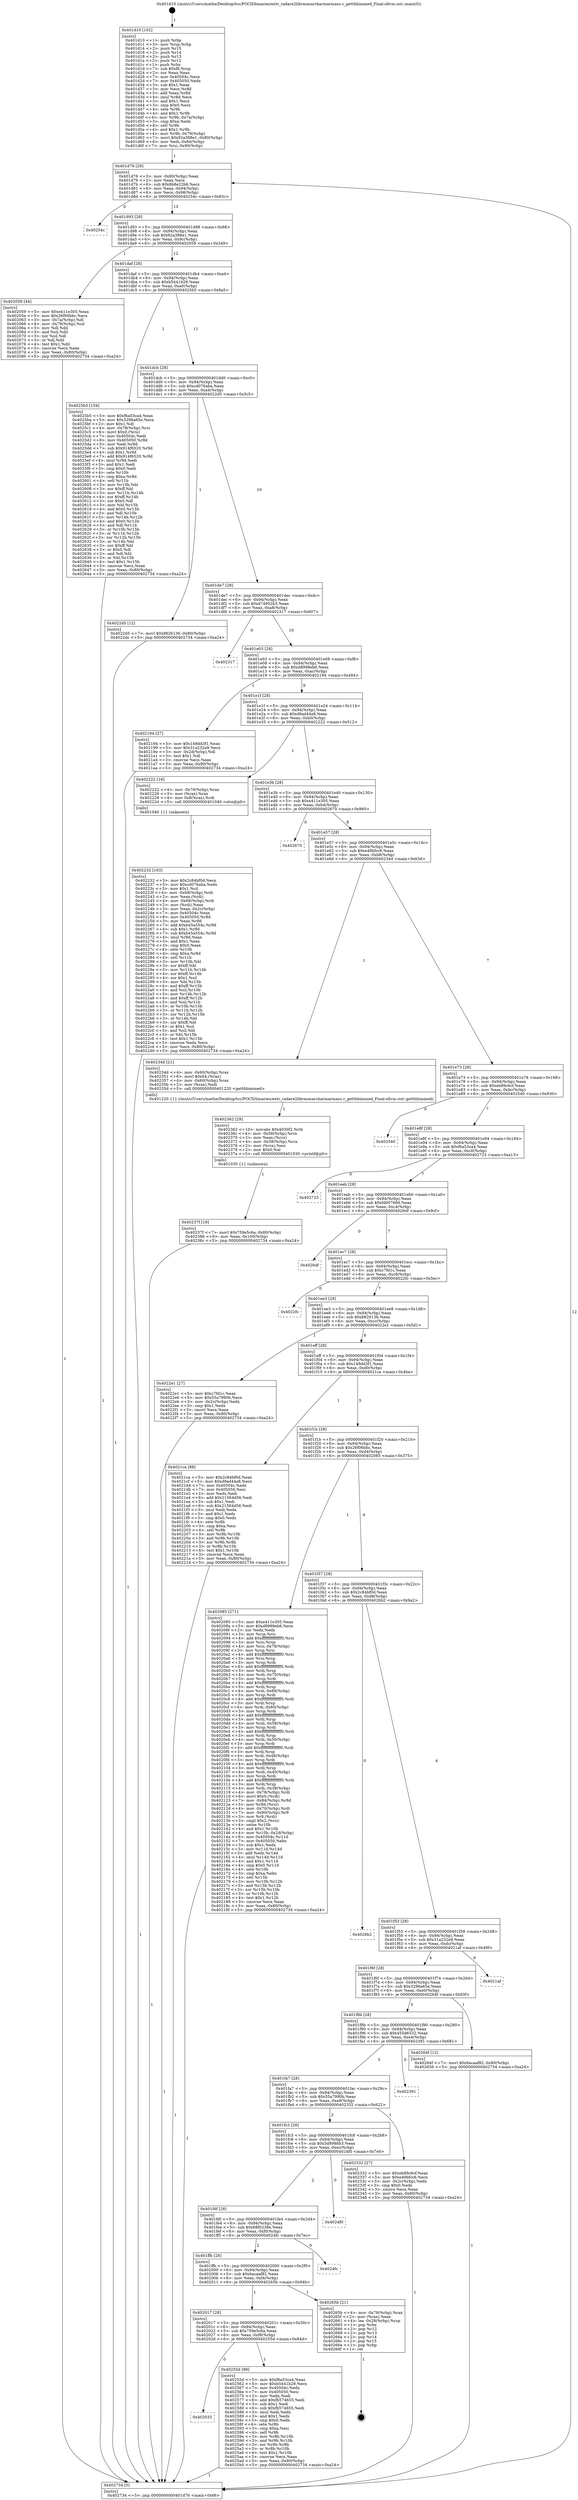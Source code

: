 digraph "0x401d10" {
  label = "0x401d10 (/mnt/c/Users/mathe/Desktop/tcc/POCII/binaries/extr_radare2librasmarcharmarmass.c_getthbimmed_Final-ollvm.out::main(0))"
  labelloc = "t"
  node[shape=record]

  Entry [label="",width=0.3,height=0.3,shape=circle,fillcolor=black,style=filled]
  "0x401d76" [label="{
     0x401d76 [29]\l
     | [instrs]\l
     &nbsp;&nbsp;0x401d76 \<+3\>: mov -0x80(%rbp),%eax\l
     &nbsp;&nbsp;0x401d79 \<+2\>: mov %eax,%ecx\l
     &nbsp;&nbsp;0x401d7b \<+6\>: sub $0x8b8e22b6,%ecx\l
     &nbsp;&nbsp;0x401d81 \<+6\>: mov %eax,-0x94(%rbp)\l
     &nbsp;&nbsp;0x401d87 \<+6\>: mov %ecx,-0x98(%rbp)\l
     &nbsp;&nbsp;0x401d8d \<+6\>: je 000000000040254c \<main+0x83c\>\l
  }"]
  "0x40254c" [label="{
     0x40254c\l
  }", style=dashed]
  "0x401d93" [label="{
     0x401d93 [28]\l
     | [instrs]\l
     &nbsp;&nbsp;0x401d93 \<+5\>: jmp 0000000000401d98 \<main+0x88\>\l
     &nbsp;&nbsp;0x401d98 \<+6\>: mov -0x94(%rbp),%eax\l
     &nbsp;&nbsp;0x401d9e \<+5\>: sub $0x92a388e1,%eax\l
     &nbsp;&nbsp;0x401da3 \<+6\>: mov %eax,-0x9c(%rbp)\l
     &nbsp;&nbsp;0x401da9 \<+6\>: je 0000000000402059 \<main+0x349\>\l
  }"]
  Exit [label="",width=0.3,height=0.3,shape=circle,fillcolor=black,style=filled,peripheries=2]
  "0x402059" [label="{
     0x402059 [44]\l
     | [instrs]\l
     &nbsp;&nbsp;0x402059 \<+5\>: mov $0xe411e305,%eax\l
     &nbsp;&nbsp;0x40205e \<+5\>: mov $0x26f06bbc,%ecx\l
     &nbsp;&nbsp;0x402063 \<+3\>: mov -0x7a(%rbp),%dl\l
     &nbsp;&nbsp;0x402066 \<+4\>: mov -0x79(%rbp),%sil\l
     &nbsp;&nbsp;0x40206a \<+3\>: mov %dl,%dil\l
     &nbsp;&nbsp;0x40206d \<+3\>: and %sil,%dil\l
     &nbsp;&nbsp;0x402070 \<+3\>: xor %sil,%dl\l
     &nbsp;&nbsp;0x402073 \<+3\>: or %dl,%dil\l
     &nbsp;&nbsp;0x402076 \<+4\>: test $0x1,%dil\l
     &nbsp;&nbsp;0x40207a \<+3\>: cmovne %ecx,%eax\l
     &nbsp;&nbsp;0x40207d \<+3\>: mov %eax,-0x80(%rbp)\l
     &nbsp;&nbsp;0x402080 \<+5\>: jmp 0000000000402734 \<main+0xa24\>\l
  }"]
  "0x401daf" [label="{
     0x401daf [28]\l
     | [instrs]\l
     &nbsp;&nbsp;0x401daf \<+5\>: jmp 0000000000401db4 \<main+0xa4\>\l
     &nbsp;&nbsp;0x401db4 \<+6\>: mov -0x94(%rbp),%eax\l
     &nbsp;&nbsp;0x401dba \<+5\>: sub $0xb5441b29,%eax\l
     &nbsp;&nbsp;0x401dbf \<+6\>: mov %eax,-0xa0(%rbp)\l
     &nbsp;&nbsp;0x401dc5 \<+6\>: je 00000000004025b5 \<main+0x8a5\>\l
  }"]
  "0x402734" [label="{
     0x402734 [5]\l
     | [instrs]\l
     &nbsp;&nbsp;0x402734 \<+5\>: jmp 0000000000401d76 \<main+0x66\>\l
  }"]
  "0x401d10" [label="{
     0x401d10 [102]\l
     | [instrs]\l
     &nbsp;&nbsp;0x401d10 \<+1\>: push %rbp\l
     &nbsp;&nbsp;0x401d11 \<+3\>: mov %rsp,%rbp\l
     &nbsp;&nbsp;0x401d14 \<+2\>: push %r15\l
     &nbsp;&nbsp;0x401d16 \<+2\>: push %r14\l
     &nbsp;&nbsp;0x401d18 \<+2\>: push %r13\l
     &nbsp;&nbsp;0x401d1a \<+2\>: push %r12\l
     &nbsp;&nbsp;0x401d1c \<+1\>: push %rbx\l
     &nbsp;&nbsp;0x401d1d \<+7\>: sub $0xf8,%rsp\l
     &nbsp;&nbsp;0x401d24 \<+2\>: xor %eax,%eax\l
     &nbsp;&nbsp;0x401d26 \<+7\>: mov 0x40504c,%ecx\l
     &nbsp;&nbsp;0x401d2d \<+7\>: mov 0x405050,%edx\l
     &nbsp;&nbsp;0x401d34 \<+3\>: sub $0x1,%eax\l
     &nbsp;&nbsp;0x401d37 \<+3\>: mov %ecx,%r8d\l
     &nbsp;&nbsp;0x401d3a \<+3\>: add %eax,%r8d\l
     &nbsp;&nbsp;0x401d3d \<+4\>: imul %r8d,%ecx\l
     &nbsp;&nbsp;0x401d41 \<+3\>: and $0x1,%ecx\l
     &nbsp;&nbsp;0x401d44 \<+3\>: cmp $0x0,%ecx\l
     &nbsp;&nbsp;0x401d47 \<+4\>: sete %r9b\l
     &nbsp;&nbsp;0x401d4b \<+4\>: and $0x1,%r9b\l
     &nbsp;&nbsp;0x401d4f \<+4\>: mov %r9b,-0x7a(%rbp)\l
     &nbsp;&nbsp;0x401d53 \<+3\>: cmp $0xa,%edx\l
     &nbsp;&nbsp;0x401d56 \<+4\>: setl %r9b\l
     &nbsp;&nbsp;0x401d5a \<+4\>: and $0x1,%r9b\l
     &nbsp;&nbsp;0x401d5e \<+4\>: mov %r9b,-0x79(%rbp)\l
     &nbsp;&nbsp;0x401d62 \<+7\>: movl $0x92a388e1,-0x80(%rbp)\l
     &nbsp;&nbsp;0x401d69 \<+6\>: mov %edi,-0x84(%rbp)\l
     &nbsp;&nbsp;0x401d6f \<+7\>: mov %rsi,-0x90(%rbp)\l
  }"]
  "0x402033" [label="{
     0x402033\l
  }", style=dashed]
  "0x4025b5" [label="{
     0x4025b5 [154]\l
     | [instrs]\l
     &nbsp;&nbsp;0x4025b5 \<+5\>: mov $0xf6a53ca4,%eax\l
     &nbsp;&nbsp;0x4025ba \<+5\>: mov $0x3296a65e,%ecx\l
     &nbsp;&nbsp;0x4025bf \<+2\>: mov $0x1,%dl\l
     &nbsp;&nbsp;0x4025c1 \<+4\>: mov -0x78(%rbp),%rsi\l
     &nbsp;&nbsp;0x4025c5 \<+6\>: movl $0x0,(%rsi)\l
     &nbsp;&nbsp;0x4025cb \<+7\>: mov 0x40504c,%edi\l
     &nbsp;&nbsp;0x4025d2 \<+8\>: mov 0x405050,%r8d\l
     &nbsp;&nbsp;0x4025da \<+3\>: mov %edi,%r9d\l
     &nbsp;&nbsp;0x4025dd \<+7\>: sub $0x914f6520,%r9d\l
     &nbsp;&nbsp;0x4025e4 \<+4\>: sub $0x1,%r9d\l
     &nbsp;&nbsp;0x4025e8 \<+7\>: add $0x914f6520,%r9d\l
     &nbsp;&nbsp;0x4025ef \<+4\>: imul %r9d,%edi\l
     &nbsp;&nbsp;0x4025f3 \<+3\>: and $0x1,%edi\l
     &nbsp;&nbsp;0x4025f6 \<+3\>: cmp $0x0,%edi\l
     &nbsp;&nbsp;0x4025f9 \<+4\>: sete %r10b\l
     &nbsp;&nbsp;0x4025fd \<+4\>: cmp $0xa,%r8d\l
     &nbsp;&nbsp;0x402601 \<+4\>: setl %r11b\l
     &nbsp;&nbsp;0x402605 \<+3\>: mov %r10b,%bl\l
     &nbsp;&nbsp;0x402608 \<+3\>: xor $0xff,%bl\l
     &nbsp;&nbsp;0x40260b \<+3\>: mov %r11b,%r14b\l
     &nbsp;&nbsp;0x40260e \<+4\>: xor $0xff,%r14b\l
     &nbsp;&nbsp;0x402612 \<+3\>: xor $0x0,%dl\l
     &nbsp;&nbsp;0x402615 \<+3\>: mov %bl,%r15b\l
     &nbsp;&nbsp;0x402618 \<+4\>: and $0x0,%r15b\l
     &nbsp;&nbsp;0x40261c \<+3\>: and %dl,%r10b\l
     &nbsp;&nbsp;0x40261f \<+3\>: mov %r14b,%r12b\l
     &nbsp;&nbsp;0x402622 \<+4\>: and $0x0,%r12b\l
     &nbsp;&nbsp;0x402626 \<+3\>: and %dl,%r11b\l
     &nbsp;&nbsp;0x402629 \<+3\>: or %r10b,%r15b\l
     &nbsp;&nbsp;0x40262c \<+3\>: or %r11b,%r12b\l
     &nbsp;&nbsp;0x40262f \<+3\>: xor %r12b,%r15b\l
     &nbsp;&nbsp;0x402632 \<+3\>: or %r14b,%bl\l
     &nbsp;&nbsp;0x402635 \<+3\>: xor $0xff,%bl\l
     &nbsp;&nbsp;0x402638 \<+3\>: or $0x0,%dl\l
     &nbsp;&nbsp;0x40263b \<+2\>: and %dl,%bl\l
     &nbsp;&nbsp;0x40263d \<+3\>: or %bl,%r15b\l
     &nbsp;&nbsp;0x402640 \<+4\>: test $0x1,%r15b\l
     &nbsp;&nbsp;0x402644 \<+3\>: cmovne %ecx,%eax\l
     &nbsp;&nbsp;0x402647 \<+3\>: mov %eax,-0x80(%rbp)\l
     &nbsp;&nbsp;0x40264a \<+5\>: jmp 0000000000402734 \<main+0xa24\>\l
  }"]
  "0x401dcb" [label="{
     0x401dcb [28]\l
     | [instrs]\l
     &nbsp;&nbsp;0x401dcb \<+5\>: jmp 0000000000401dd0 \<main+0xc0\>\l
     &nbsp;&nbsp;0x401dd0 \<+6\>: mov -0x94(%rbp),%eax\l
     &nbsp;&nbsp;0x401dd6 \<+5\>: sub $0xcd076aba,%eax\l
     &nbsp;&nbsp;0x401ddb \<+6\>: mov %eax,-0xa4(%rbp)\l
     &nbsp;&nbsp;0x401de1 \<+6\>: je 00000000004022d5 \<main+0x5c5\>\l
  }"]
  "0x40255d" [label="{
     0x40255d [88]\l
     | [instrs]\l
     &nbsp;&nbsp;0x40255d \<+5\>: mov $0xf6a53ca4,%eax\l
     &nbsp;&nbsp;0x402562 \<+5\>: mov $0xb5441b29,%ecx\l
     &nbsp;&nbsp;0x402567 \<+7\>: mov 0x40504c,%edx\l
     &nbsp;&nbsp;0x40256e \<+7\>: mov 0x405050,%esi\l
     &nbsp;&nbsp;0x402575 \<+2\>: mov %edx,%edi\l
     &nbsp;&nbsp;0x402577 \<+6\>: add $0xfb574655,%edi\l
     &nbsp;&nbsp;0x40257d \<+3\>: sub $0x1,%edi\l
     &nbsp;&nbsp;0x402580 \<+6\>: sub $0xfb574655,%edi\l
     &nbsp;&nbsp;0x402586 \<+3\>: imul %edi,%edx\l
     &nbsp;&nbsp;0x402589 \<+3\>: and $0x1,%edx\l
     &nbsp;&nbsp;0x40258c \<+3\>: cmp $0x0,%edx\l
     &nbsp;&nbsp;0x40258f \<+4\>: sete %r8b\l
     &nbsp;&nbsp;0x402593 \<+3\>: cmp $0xa,%esi\l
     &nbsp;&nbsp;0x402596 \<+4\>: setl %r9b\l
     &nbsp;&nbsp;0x40259a \<+3\>: mov %r8b,%r10b\l
     &nbsp;&nbsp;0x40259d \<+3\>: and %r9b,%r10b\l
     &nbsp;&nbsp;0x4025a0 \<+3\>: xor %r9b,%r8b\l
     &nbsp;&nbsp;0x4025a3 \<+3\>: or %r8b,%r10b\l
     &nbsp;&nbsp;0x4025a6 \<+4\>: test $0x1,%r10b\l
     &nbsp;&nbsp;0x4025aa \<+3\>: cmovne %ecx,%eax\l
     &nbsp;&nbsp;0x4025ad \<+3\>: mov %eax,-0x80(%rbp)\l
     &nbsp;&nbsp;0x4025b0 \<+5\>: jmp 0000000000402734 \<main+0xa24\>\l
  }"]
  "0x4022d5" [label="{
     0x4022d5 [12]\l
     | [instrs]\l
     &nbsp;&nbsp;0x4022d5 \<+7\>: movl $0x8826136,-0x80(%rbp)\l
     &nbsp;&nbsp;0x4022dc \<+5\>: jmp 0000000000402734 \<main+0xa24\>\l
  }"]
  "0x401de7" [label="{
     0x401de7 [28]\l
     | [instrs]\l
     &nbsp;&nbsp;0x401de7 \<+5\>: jmp 0000000000401dec \<main+0xdc\>\l
     &nbsp;&nbsp;0x401dec \<+6\>: mov -0x94(%rbp),%eax\l
     &nbsp;&nbsp;0x401df2 \<+5\>: sub $0xd74952b3,%eax\l
     &nbsp;&nbsp;0x401df7 \<+6\>: mov %eax,-0xa8(%rbp)\l
     &nbsp;&nbsp;0x401dfd \<+6\>: je 0000000000402317 \<main+0x607\>\l
  }"]
  "0x402017" [label="{
     0x402017 [28]\l
     | [instrs]\l
     &nbsp;&nbsp;0x402017 \<+5\>: jmp 000000000040201c \<main+0x30c\>\l
     &nbsp;&nbsp;0x40201c \<+6\>: mov -0x94(%rbp),%eax\l
     &nbsp;&nbsp;0x402022 \<+5\>: sub $0x759e5c6a,%eax\l
     &nbsp;&nbsp;0x402027 \<+6\>: mov %eax,-0xf8(%rbp)\l
     &nbsp;&nbsp;0x40202d \<+6\>: je 000000000040255d \<main+0x84d\>\l
  }"]
  "0x402317" [label="{
     0x402317\l
  }", style=dashed]
  "0x401e03" [label="{
     0x401e03 [28]\l
     | [instrs]\l
     &nbsp;&nbsp;0x401e03 \<+5\>: jmp 0000000000401e08 \<main+0xf8\>\l
     &nbsp;&nbsp;0x401e08 \<+6\>: mov -0x94(%rbp),%eax\l
     &nbsp;&nbsp;0x401e0e \<+5\>: sub $0xd8998eb6,%eax\l
     &nbsp;&nbsp;0x401e13 \<+6\>: mov %eax,-0xac(%rbp)\l
     &nbsp;&nbsp;0x401e19 \<+6\>: je 0000000000402194 \<main+0x484\>\l
  }"]
  "0x40265b" [label="{
     0x40265b [21]\l
     | [instrs]\l
     &nbsp;&nbsp;0x40265b \<+4\>: mov -0x78(%rbp),%rax\l
     &nbsp;&nbsp;0x40265f \<+2\>: mov (%rax),%eax\l
     &nbsp;&nbsp;0x402661 \<+4\>: lea -0x28(%rbp),%rsp\l
     &nbsp;&nbsp;0x402665 \<+1\>: pop %rbx\l
     &nbsp;&nbsp;0x402666 \<+2\>: pop %r12\l
     &nbsp;&nbsp;0x402668 \<+2\>: pop %r13\l
     &nbsp;&nbsp;0x40266a \<+2\>: pop %r14\l
     &nbsp;&nbsp;0x40266c \<+2\>: pop %r15\l
     &nbsp;&nbsp;0x40266e \<+1\>: pop %rbp\l
     &nbsp;&nbsp;0x40266f \<+1\>: ret\l
  }"]
  "0x402194" [label="{
     0x402194 [27]\l
     | [instrs]\l
     &nbsp;&nbsp;0x402194 \<+5\>: mov $0x149dd3f1,%eax\l
     &nbsp;&nbsp;0x402199 \<+5\>: mov $0x31a232e9,%ecx\l
     &nbsp;&nbsp;0x40219e \<+3\>: mov -0x2d(%rbp),%dl\l
     &nbsp;&nbsp;0x4021a1 \<+3\>: test $0x1,%dl\l
     &nbsp;&nbsp;0x4021a4 \<+3\>: cmovne %ecx,%eax\l
     &nbsp;&nbsp;0x4021a7 \<+3\>: mov %eax,-0x80(%rbp)\l
     &nbsp;&nbsp;0x4021aa \<+5\>: jmp 0000000000402734 \<main+0xa24\>\l
  }"]
  "0x401e1f" [label="{
     0x401e1f [28]\l
     | [instrs]\l
     &nbsp;&nbsp;0x401e1f \<+5\>: jmp 0000000000401e24 \<main+0x114\>\l
     &nbsp;&nbsp;0x401e24 \<+6\>: mov -0x94(%rbp),%eax\l
     &nbsp;&nbsp;0x401e2a \<+5\>: sub $0xd9ad44a8,%eax\l
     &nbsp;&nbsp;0x401e2f \<+6\>: mov %eax,-0xb0(%rbp)\l
     &nbsp;&nbsp;0x401e35 \<+6\>: je 0000000000402222 \<main+0x512\>\l
  }"]
  "0x401ffb" [label="{
     0x401ffb [28]\l
     | [instrs]\l
     &nbsp;&nbsp;0x401ffb \<+5\>: jmp 0000000000402000 \<main+0x2f0\>\l
     &nbsp;&nbsp;0x402000 \<+6\>: mov -0x94(%rbp),%eax\l
     &nbsp;&nbsp;0x402006 \<+5\>: sub $0x6acaaf82,%eax\l
     &nbsp;&nbsp;0x40200b \<+6\>: mov %eax,-0xf4(%rbp)\l
     &nbsp;&nbsp;0x402011 \<+6\>: je 000000000040265b \<main+0x94b\>\l
  }"]
  "0x402222" [label="{
     0x402222 [16]\l
     | [instrs]\l
     &nbsp;&nbsp;0x402222 \<+4\>: mov -0x70(%rbp),%rax\l
     &nbsp;&nbsp;0x402226 \<+3\>: mov (%rax),%rax\l
     &nbsp;&nbsp;0x402229 \<+4\>: mov 0x8(%rax),%rdi\l
     &nbsp;&nbsp;0x40222d \<+5\>: call 0000000000401040 \<atoi@plt\>\l
     | [calls]\l
     &nbsp;&nbsp;0x401040 \{1\} (unknown)\l
  }"]
  "0x401e3b" [label="{
     0x401e3b [28]\l
     | [instrs]\l
     &nbsp;&nbsp;0x401e3b \<+5\>: jmp 0000000000401e40 \<main+0x130\>\l
     &nbsp;&nbsp;0x401e40 \<+6\>: mov -0x94(%rbp),%eax\l
     &nbsp;&nbsp;0x401e46 \<+5\>: sub $0xe411e305,%eax\l
     &nbsp;&nbsp;0x401e4b \<+6\>: mov %eax,-0xb4(%rbp)\l
     &nbsp;&nbsp;0x401e51 \<+6\>: je 0000000000402670 \<main+0x960\>\l
  }"]
  "0x4024fc" [label="{
     0x4024fc\l
  }", style=dashed]
  "0x402670" [label="{
     0x402670\l
  }", style=dashed]
  "0x401e57" [label="{
     0x401e57 [28]\l
     | [instrs]\l
     &nbsp;&nbsp;0x401e57 \<+5\>: jmp 0000000000401e5c \<main+0x14c\>\l
     &nbsp;&nbsp;0x401e5c \<+6\>: mov -0x94(%rbp),%eax\l
     &nbsp;&nbsp;0x401e62 \<+5\>: sub $0xe49bfcc6,%eax\l
     &nbsp;&nbsp;0x401e67 \<+6\>: mov %eax,-0xb8(%rbp)\l
     &nbsp;&nbsp;0x401e6d \<+6\>: je 000000000040234d \<main+0x63d\>\l
  }"]
  "0x401fdf" [label="{
     0x401fdf [28]\l
     | [instrs]\l
     &nbsp;&nbsp;0x401fdf \<+5\>: jmp 0000000000401fe4 \<main+0x2d4\>\l
     &nbsp;&nbsp;0x401fe4 \<+6\>: mov -0x94(%rbp),%eax\l
     &nbsp;&nbsp;0x401fea \<+5\>: sub $0x68f0238e,%eax\l
     &nbsp;&nbsp;0x401fef \<+6\>: mov %eax,-0xf0(%rbp)\l
     &nbsp;&nbsp;0x401ff5 \<+6\>: je 00000000004024fc \<main+0x7ec\>\l
  }"]
  "0x40234d" [label="{
     0x40234d [21]\l
     | [instrs]\l
     &nbsp;&nbsp;0x40234d \<+4\>: mov -0x60(%rbp),%rax\l
     &nbsp;&nbsp;0x402351 \<+6\>: movl $0x64,(%rax)\l
     &nbsp;&nbsp;0x402357 \<+4\>: mov -0x60(%rbp),%rax\l
     &nbsp;&nbsp;0x40235b \<+2\>: mov (%rax),%edi\l
     &nbsp;&nbsp;0x40235d \<+5\>: call 0000000000401220 \<getthbimmed\>\l
     | [calls]\l
     &nbsp;&nbsp;0x401220 \{1\} (/mnt/c/Users/mathe/Desktop/tcc/POCII/binaries/extr_radare2librasmarcharmarmass.c_getthbimmed_Final-ollvm.out::getthbimmed)\l
  }"]
  "0x401e73" [label="{
     0x401e73 [28]\l
     | [instrs]\l
     &nbsp;&nbsp;0x401e73 \<+5\>: jmp 0000000000401e78 \<main+0x168\>\l
     &nbsp;&nbsp;0x401e78 \<+6\>: mov -0x94(%rbp),%eax\l
     &nbsp;&nbsp;0x401e7e \<+5\>: sub $0xeb89c6cf,%eax\l
     &nbsp;&nbsp;0x401e83 \<+6\>: mov %eax,-0xbc(%rbp)\l
     &nbsp;&nbsp;0x401e89 \<+6\>: je 0000000000402540 \<main+0x830\>\l
  }"]
  "0x4024f0" [label="{
     0x4024f0\l
  }", style=dashed]
  "0x402540" [label="{
     0x402540\l
  }", style=dashed]
  "0x401e8f" [label="{
     0x401e8f [28]\l
     | [instrs]\l
     &nbsp;&nbsp;0x401e8f \<+5\>: jmp 0000000000401e94 \<main+0x184\>\l
     &nbsp;&nbsp;0x401e94 \<+6\>: mov -0x94(%rbp),%eax\l
     &nbsp;&nbsp;0x401e9a \<+5\>: sub $0xf6a53ca4,%eax\l
     &nbsp;&nbsp;0x401e9f \<+6\>: mov %eax,-0xc0(%rbp)\l
     &nbsp;&nbsp;0x401ea5 \<+6\>: je 0000000000402723 \<main+0xa13\>\l
  }"]
  "0x40237f" [label="{
     0x40237f [18]\l
     | [instrs]\l
     &nbsp;&nbsp;0x40237f \<+7\>: movl $0x759e5c6a,-0x80(%rbp)\l
     &nbsp;&nbsp;0x402386 \<+6\>: mov %eax,-0x100(%rbp)\l
     &nbsp;&nbsp;0x40238c \<+5\>: jmp 0000000000402734 \<main+0xa24\>\l
  }"]
  "0x402723" [label="{
     0x402723\l
  }", style=dashed]
  "0x401eab" [label="{
     0x401eab [28]\l
     | [instrs]\l
     &nbsp;&nbsp;0x401eab \<+5\>: jmp 0000000000401eb0 \<main+0x1a0\>\l
     &nbsp;&nbsp;0x401eb0 \<+6\>: mov -0x94(%rbp),%eax\l
     &nbsp;&nbsp;0x401eb6 \<+5\>: sub $0xfd007666,%eax\l
     &nbsp;&nbsp;0x401ebb \<+6\>: mov %eax,-0xc4(%rbp)\l
     &nbsp;&nbsp;0x401ec1 \<+6\>: je 00000000004026df \<main+0x9cf\>\l
  }"]
  "0x402362" [label="{
     0x402362 [29]\l
     | [instrs]\l
     &nbsp;&nbsp;0x402362 \<+10\>: movabs $0x4030f2,%rdi\l
     &nbsp;&nbsp;0x40236c \<+4\>: mov -0x58(%rbp),%rcx\l
     &nbsp;&nbsp;0x402370 \<+2\>: mov %eax,(%rcx)\l
     &nbsp;&nbsp;0x402372 \<+4\>: mov -0x58(%rbp),%rcx\l
     &nbsp;&nbsp;0x402376 \<+2\>: mov (%rcx),%esi\l
     &nbsp;&nbsp;0x402378 \<+2\>: mov $0x0,%al\l
     &nbsp;&nbsp;0x40237a \<+5\>: call 0000000000401030 \<printf@plt\>\l
     | [calls]\l
     &nbsp;&nbsp;0x401030 \{1\} (unknown)\l
  }"]
  "0x4026df" [label="{
     0x4026df\l
  }", style=dashed]
  "0x401ec7" [label="{
     0x401ec7 [28]\l
     | [instrs]\l
     &nbsp;&nbsp;0x401ec7 \<+5\>: jmp 0000000000401ecc \<main+0x1bc\>\l
     &nbsp;&nbsp;0x401ecc \<+6\>: mov -0x94(%rbp),%eax\l
     &nbsp;&nbsp;0x401ed2 \<+5\>: sub $0xc7fd1c,%eax\l
     &nbsp;&nbsp;0x401ed7 \<+6\>: mov %eax,-0xc8(%rbp)\l
     &nbsp;&nbsp;0x401edd \<+6\>: je 00000000004022fc \<main+0x5ec\>\l
  }"]
  "0x401fc3" [label="{
     0x401fc3 [28]\l
     | [instrs]\l
     &nbsp;&nbsp;0x401fc3 \<+5\>: jmp 0000000000401fc8 \<main+0x2b8\>\l
     &nbsp;&nbsp;0x401fc8 \<+6\>: mov -0x94(%rbp),%eax\l
     &nbsp;&nbsp;0x401fce \<+5\>: sub $0x5d8988b3,%eax\l
     &nbsp;&nbsp;0x401fd3 \<+6\>: mov %eax,-0xec(%rbp)\l
     &nbsp;&nbsp;0x401fd9 \<+6\>: je 00000000004024f0 \<main+0x7e0\>\l
  }"]
  "0x4022fc" [label="{
     0x4022fc\l
  }", style=dashed]
  "0x401ee3" [label="{
     0x401ee3 [28]\l
     | [instrs]\l
     &nbsp;&nbsp;0x401ee3 \<+5\>: jmp 0000000000401ee8 \<main+0x1d8\>\l
     &nbsp;&nbsp;0x401ee8 \<+6\>: mov -0x94(%rbp),%eax\l
     &nbsp;&nbsp;0x401eee \<+5\>: sub $0x8826136,%eax\l
     &nbsp;&nbsp;0x401ef3 \<+6\>: mov %eax,-0xcc(%rbp)\l
     &nbsp;&nbsp;0x401ef9 \<+6\>: je 00000000004022e1 \<main+0x5d1\>\l
  }"]
  "0x402332" [label="{
     0x402332 [27]\l
     | [instrs]\l
     &nbsp;&nbsp;0x402332 \<+5\>: mov $0xeb89c6cf,%eax\l
     &nbsp;&nbsp;0x402337 \<+5\>: mov $0xe49bfcc6,%ecx\l
     &nbsp;&nbsp;0x40233c \<+3\>: mov -0x2c(%rbp),%edx\l
     &nbsp;&nbsp;0x40233f \<+3\>: cmp $0x0,%edx\l
     &nbsp;&nbsp;0x402342 \<+3\>: cmove %ecx,%eax\l
     &nbsp;&nbsp;0x402345 \<+3\>: mov %eax,-0x80(%rbp)\l
     &nbsp;&nbsp;0x402348 \<+5\>: jmp 0000000000402734 \<main+0xa24\>\l
  }"]
  "0x4022e1" [label="{
     0x4022e1 [27]\l
     | [instrs]\l
     &nbsp;&nbsp;0x4022e1 \<+5\>: mov $0xc7fd1c,%eax\l
     &nbsp;&nbsp;0x4022e6 \<+5\>: mov $0x55a7990b,%ecx\l
     &nbsp;&nbsp;0x4022eb \<+3\>: mov -0x2c(%rbp),%edx\l
     &nbsp;&nbsp;0x4022ee \<+3\>: cmp $0x1,%edx\l
     &nbsp;&nbsp;0x4022f1 \<+3\>: cmovl %ecx,%eax\l
     &nbsp;&nbsp;0x4022f4 \<+3\>: mov %eax,-0x80(%rbp)\l
     &nbsp;&nbsp;0x4022f7 \<+5\>: jmp 0000000000402734 \<main+0xa24\>\l
  }"]
  "0x401eff" [label="{
     0x401eff [28]\l
     | [instrs]\l
     &nbsp;&nbsp;0x401eff \<+5\>: jmp 0000000000401f04 \<main+0x1f4\>\l
     &nbsp;&nbsp;0x401f04 \<+6\>: mov -0x94(%rbp),%eax\l
     &nbsp;&nbsp;0x401f0a \<+5\>: sub $0x149dd3f1,%eax\l
     &nbsp;&nbsp;0x401f0f \<+6\>: mov %eax,-0xd0(%rbp)\l
     &nbsp;&nbsp;0x401f15 \<+6\>: je 00000000004021ca \<main+0x4ba\>\l
  }"]
  "0x401fa7" [label="{
     0x401fa7 [28]\l
     | [instrs]\l
     &nbsp;&nbsp;0x401fa7 \<+5\>: jmp 0000000000401fac \<main+0x29c\>\l
     &nbsp;&nbsp;0x401fac \<+6\>: mov -0x94(%rbp),%eax\l
     &nbsp;&nbsp;0x401fb2 \<+5\>: sub $0x55a7990b,%eax\l
     &nbsp;&nbsp;0x401fb7 \<+6\>: mov %eax,-0xe8(%rbp)\l
     &nbsp;&nbsp;0x401fbd \<+6\>: je 0000000000402332 \<main+0x622\>\l
  }"]
  "0x4021ca" [label="{
     0x4021ca [88]\l
     | [instrs]\l
     &nbsp;&nbsp;0x4021ca \<+5\>: mov $0x2c84bf0d,%eax\l
     &nbsp;&nbsp;0x4021cf \<+5\>: mov $0xd9ad44a8,%ecx\l
     &nbsp;&nbsp;0x4021d4 \<+7\>: mov 0x40504c,%edx\l
     &nbsp;&nbsp;0x4021db \<+7\>: mov 0x405050,%esi\l
     &nbsp;&nbsp;0x4021e2 \<+2\>: mov %edx,%edi\l
     &nbsp;&nbsp;0x4021e4 \<+6\>: add $0x21564d56,%edi\l
     &nbsp;&nbsp;0x4021ea \<+3\>: sub $0x1,%edi\l
     &nbsp;&nbsp;0x4021ed \<+6\>: sub $0x21564d56,%edi\l
     &nbsp;&nbsp;0x4021f3 \<+3\>: imul %edi,%edx\l
     &nbsp;&nbsp;0x4021f6 \<+3\>: and $0x1,%edx\l
     &nbsp;&nbsp;0x4021f9 \<+3\>: cmp $0x0,%edx\l
     &nbsp;&nbsp;0x4021fc \<+4\>: sete %r8b\l
     &nbsp;&nbsp;0x402200 \<+3\>: cmp $0xa,%esi\l
     &nbsp;&nbsp;0x402203 \<+4\>: setl %r9b\l
     &nbsp;&nbsp;0x402207 \<+3\>: mov %r8b,%r10b\l
     &nbsp;&nbsp;0x40220a \<+3\>: and %r9b,%r10b\l
     &nbsp;&nbsp;0x40220d \<+3\>: xor %r9b,%r8b\l
     &nbsp;&nbsp;0x402210 \<+3\>: or %r8b,%r10b\l
     &nbsp;&nbsp;0x402213 \<+4\>: test $0x1,%r10b\l
     &nbsp;&nbsp;0x402217 \<+3\>: cmovne %ecx,%eax\l
     &nbsp;&nbsp;0x40221a \<+3\>: mov %eax,-0x80(%rbp)\l
     &nbsp;&nbsp;0x40221d \<+5\>: jmp 0000000000402734 \<main+0xa24\>\l
  }"]
  "0x401f1b" [label="{
     0x401f1b [28]\l
     | [instrs]\l
     &nbsp;&nbsp;0x401f1b \<+5\>: jmp 0000000000401f20 \<main+0x210\>\l
     &nbsp;&nbsp;0x401f20 \<+6\>: mov -0x94(%rbp),%eax\l
     &nbsp;&nbsp;0x401f26 \<+5\>: sub $0x26f06bbc,%eax\l
     &nbsp;&nbsp;0x401f2b \<+6\>: mov %eax,-0xd4(%rbp)\l
     &nbsp;&nbsp;0x401f31 \<+6\>: je 0000000000402085 \<main+0x375\>\l
  }"]
  "0x402391" [label="{
     0x402391\l
  }", style=dashed]
  "0x402085" [label="{
     0x402085 [271]\l
     | [instrs]\l
     &nbsp;&nbsp;0x402085 \<+5\>: mov $0xe411e305,%eax\l
     &nbsp;&nbsp;0x40208a \<+5\>: mov $0xd8998eb6,%ecx\l
     &nbsp;&nbsp;0x40208f \<+2\>: xor %edx,%edx\l
     &nbsp;&nbsp;0x402091 \<+3\>: mov %rsp,%rsi\l
     &nbsp;&nbsp;0x402094 \<+4\>: add $0xfffffffffffffff0,%rsi\l
     &nbsp;&nbsp;0x402098 \<+3\>: mov %rsi,%rsp\l
     &nbsp;&nbsp;0x40209b \<+4\>: mov %rsi,-0x78(%rbp)\l
     &nbsp;&nbsp;0x40209f \<+3\>: mov %rsp,%rsi\l
     &nbsp;&nbsp;0x4020a2 \<+4\>: add $0xfffffffffffffff0,%rsi\l
     &nbsp;&nbsp;0x4020a6 \<+3\>: mov %rsi,%rsp\l
     &nbsp;&nbsp;0x4020a9 \<+3\>: mov %rsp,%rdi\l
     &nbsp;&nbsp;0x4020ac \<+4\>: add $0xfffffffffffffff0,%rdi\l
     &nbsp;&nbsp;0x4020b0 \<+3\>: mov %rdi,%rsp\l
     &nbsp;&nbsp;0x4020b3 \<+4\>: mov %rdi,-0x70(%rbp)\l
     &nbsp;&nbsp;0x4020b7 \<+3\>: mov %rsp,%rdi\l
     &nbsp;&nbsp;0x4020ba \<+4\>: add $0xfffffffffffffff0,%rdi\l
     &nbsp;&nbsp;0x4020be \<+3\>: mov %rdi,%rsp\l
     &nbsp;&nbsp;0x4020c1 \<+4\>: mov %rdi,-0x68(%rbp)\l
     &nbsp;&nbsp;0x4020c5 \<+3\>: mov %rsp,%rdi\l
     &nbsp;&nbsp;0x4020c8 \<+4\>: add $0xfffffffffffffff0,%rdi\l
     &nbsp;&nbsp;0x4020cc \<+3\>: mov %rdi,%rsp\l
     &nbsp;&nbsp;0x4020cf \<+4\>: mov %rdi,-0x60(%rbp)\l
     &nbsp;&nbsp;0x4020d3 \<+3\>: mov %rsp,%rdi\l
     &nbsp;&nbsp;0x4020d6 \<+4\>: add $0xfffffffffffffff0,%rdi\l
     &nbsp;&nbsp;0x4020da \<+3\>: mov %rdi,%rsp\l
     &nbsp;&nbsp;0x4020dd \<+4\>: mov %rdi,-0x58(%rbp)\l
     &nbsp;&nbsp;0x4020e1 \<+3\>: mov %rsp,%rdi\l
     &nbsp;&nbsp;0x4020e4 \<+4\>: add $0xfffffffffffffff0,%rdi\l
     &nbsp;&nbsp;0x4020e8 \<+3\>: mov %rdi,%rsp\l
     &nbsp;&nbsp;0x4020eb \<+4\>: mov %rdi,-0x50(%rbp)\l
     &nbsp;&nbsp;0x4020ef \<+3\>: mov %rsp,%rdi\l
     &nbsp;&nbsp;0x4020f2 \<+4\>: add $0xfffffffffffffff0,%rdi\l
     &nbsp;&nbsp;0x4020f6 \<+3\>: mov %rdi,%rsp\l
     &nbsp;&nbsp;0x4020f9 \<+4\>: mov %rdi,-0x48(%rbp)\l
     &nbsp;&nbsp;0x4020fd \<+3\>: mov %rsp,%rdi\l
     &nbsp;&nbsp;0x402100 \<+4\>: add $0xfffffffffffffff0,%rdi\l
     &nbsp;&nbsp;0x402104 \<+3\>: mov %rdi,%rsp\l
     &nbsp;&nbsp;0x402107 \<+4\>: mov %rdi,-0x40(%rbp)\l
     &nbsp;&nbsp;0x40210b \<+3\>: mov %rsp,%rdi\l
     &nbsp;&nbsp;0x40210e \<+4\>: add $0xfffffffffffffff0,%rdi\l
     &nbsp;&nbsp;0x402112 \<+3\>: mov %rdi,%rsp\l
     &nbsp;&nbsp;0x402115 \<+4\>: mov %rdi,-0x38(%rbp)\l
     &nbsp;&nbsp;0x402119 \<+4\>: mov -0x78(%rbp),%rdi\l
     &nbsp;&nbsp;0x40211d \<+6\>: movl $0x0,(%rdi)\l
     &nbsp;&nbsp;0x402123 \<+7\>: mov -0x84(%rbp),%r8d\l
     &nbsp;&nbsp;0x40212a \<+3\>: mov %r8d,(%rsi)\l
     &nbsp;&nbsp;0x40212d \<+4\>: mov -0x70(%rbp),%rdi\l
     &nbsp;&nbsp;0x402131 \<+7\>: mov -0x90(%rbp),%r9\l
     &nbsp;&nbsp;0x402138 \<+3\>: mov %r9,(%rdi)\l
     &nbsp;&nbsp;0x40213b \<+3\>: cmpl $0x2,(%rsi)\l
     &nbsp;&nbsp;0x40213e \<+4\>: setne %r10b\l
     &nbsp;&nbsp;0x402142 \<+4\>: and $0x1,%r10b\l
     &nbsp;&nbsp;0x402146 \<+4\>: mov %r10b,-0x2d(%rbp)\l
     &nbsp;&nbsp;0x40214a \<+8\>: mov 0x40504c,%r11d\l
     &nbsp;&nbsp;0x402152 \<+7\>: mov 0x405050,%ebx\l
     &nbsp;&nbsp;0x402159 \<+3\>: sub $0x1,%edx\l
     &nbsp;&nbsp;0x40215c \<+3\>: mov %r11d,%r14d\l
     &nbsp;&nbsp;0x40215f \<+3\>: add %edx,%r14d\l
     &nbsp;&nbsp;0x402162 \<+4\>: imul %r14d,%r11d\l
     &nbsp;&nbsp;0x402166 \<+4\>: and $0x1,%r11d\l
     &nbsp;&nbsp;0x40216a \<+4\>: cmp $0x0,%r11d\l
     &nbsp;&nbsp;0x40216e \<+4\>: sete %r10b\l
     &nbsp;&nbsp;0x402172 \<+3\>: cmp $0xa,%ebx\l
     &nbsp;&nbsp;0x402175 \<+4\>: setl %r15b\l
     &nbsp;&nbsp;0x402179 \<+3\>: mov %r10b,%r12b\l
     &nbsp;&nbsp;0x40217c \<+3\>: and %r15b,%r12b\l
     &nbsp;&nbsp;0x40217f \<+3\>: xor %r15b,%r10b\l
     &nbsp;&nbsp;0x402182 \<+3\>: or %r10b,%r12b\l
     &nbsp;&nbsp;0x402185 \<+4\>: test $0x1,%r12b\l
     &nbsp;&nbsp;0x402189 \<+3\>: cmovne %ecx,%eax\l
     &nbsp;&nbsp;0x40218c \<+3\>: mov %eax,-0x80(%rbp)\l
     &nbsp;&nbsp;0x40218f \<+5\>: jmp 0000000000402734 \<main+0xa24\>\l
  }"]
  "0x401f37" [label="{
     0x401f37 [28]\l
     | [instrs]\l
     &nbsp;&nbsp;0x401f37 \<+5\>: jmp 0000000000401f3c \<main+0x22c\>\l
     &nbsp;&nbsp;0x401f3c \<+6\>: mov -0x94(%rbp),%eax\l
     &nbsp;&nbsp;0x401f42 \<+5\>: sub $0x2c84bf0d,%eax\l
     &nbsp;&nbsp;0x401f47 \<+6\>: mov %eax,-0xd8(%rbp)\l
     &nbsp;&nbsp;0x401f4d \<+6\>: je 00000000004026b2 \<main+0x9a2\>\l
  }"]
  "0x401f8b" [label="{
     0x401f8b [28]\l
     | [instrs]\l
     &nbsp;&nbsp;0x401f8b \<+5\>: jmp 0000000000401f90 \<main+0x280\>\l
     &nbsp;&nbsp;0x401f90 \<+6\>: mov -0x94(%rbp),%eax\l
     &nbsp;&nbsp;0x401f96 \<+5\>: sub $0x455d6532,%eax\l
     &nbsp;&nbsp;0x401f9b \<+6\>: mov %eax,-0xe4(%rbp)\l
     &nbsp;&nbsp;0x401fa1 \<+6\>: je 0000000000402391 \<main+0x681\>\l
  }"]
  "0x402232" [label="{
     0x402232 [163]\l
     | [instrs]\l
     &nbsp;&nbsp;0x402232 \<+5\>: mov $0x2c84bf0d,%ecx\l
     &nbsp;&nbsp;0x402237 \<+5\>: mov $0xcd076aba,%edx\l
     &nbsp;&nbsp;0x40223c \<+3\>: mov $0x1,%sil\l
     &nbsp;&nbsp;0x40223f \<+4\>: mov -0x68(%rbp),%rdi\l
     &nbsp;&nbsp;0x402243 \<+2\>: mov %eax,(%rdi)\l
     &nbsp;&nbsp;0x402245 \<+4\>: mov -0x68(%rbp),%rdi\l
     &nbsp;&nbsp;0x402249 \<+2\>: mov (%rdi),%eax\l
     &nbsp;&nbsp;0x40224b \<+3\>: mov %eax,-0x2c(%rbp)\l
     &nbsp;&nbsp;0x40224e \<+7\>: mov 0x40504c,%eax\l
     &nbsp;&nbsp;0x402255 \<+8\>: mov 0x405050,%r8d\l
     &nbsp;&nbsp;0x40225d \<+3\>: mov %eax,%r9d\l
     &nbsp;&nbsp;0x402260 \<+7\>: add $0xb45a554c,%r9d\l
     &nbsp;&nbsp;0x402267 \<+4\>: sub $0x1,%r9d\l
     &nbsp;&nbsp;0x40226b \<+7\>: sub $0xb45a554c,%r9d\l
     &nbsp;&nbsp;0x402272 \<+4\>: imul %r9d,%eax\l
     &nbsp;&nbsp;0x402276 \<+3\>: and $0x1,%eax\l
     &nbsp;&nbsp;0x402279 \<+3\>: cmp $0x0,%eax\l
     &nbsp;&nbsp;0x40227c \<+4\>: sete %r10b\l
     &nbsp;&nbsp;0x402280 \<+4\>: cmp $0xa,%r8d\l
     &nbsp;&nbsp;0x402284 \<+4\>: setl %r11b\l
     &nbsp;&nbsp;0x402288 \<+3\>: mov %r10b,%bl\l
     &nbsp;&nbsp;0x40228b \<+3\>: xor $0xff,%bl\l
     &nbsp;&nbsp;0x40228e \<+3\>: mov %r11b,%r14b\l
     &nbsp;&nbsp;0x402291 \<+4\>: xor $0xff,%r14b\l
     &nbsp;&nbsp;0x402295 \<+4\>: xor $0x1,%sil\l
     &nbsp;&nbsp;0x402299 \<+3\>: mov %bl,%r15b\l
     &nbsp;&nbsp;0x40229c \<+4\>: and $0xff,%r15b\l
     &nbsp;&nbsp;0x4022a0 \<+3\>: and %sil,%r10b\l
     &nbsp;&nbsp;0x4022a3 \<+3\>: mov %r14b,%r12b\l
     &nbsp;&nbsp;0x4022a6 \<+4\>: and $0xff,%r12b\l
     &nbsp;&nbsp;0x4022aa \<+3\>: and %sil,%r11b\l
     &nbsp;&nbsp;0x4022ad \<+3\>: or %r10b,%r15b\l
     &nbsp;&nbsp;0x4022b0 \<+3\>: or %r11b,%r12b\l
     &nbsp;&nbsp;0x4022b3 \<+3\>: xor %r12b,%r15b\l
     &nbsp;&nbsp;0x4022b6 \<+3\>: or %r14b,%bl\l
     &nbsp;&nbsp;0x4022b9 \<+3\>: xor $0xff,%bl\l
     &nbsp;&nbsp;0x4022bc \<+4\>: or $0x1,%sil\l
     &nbsp;&nbsp;0x4022c0 \<+3\>: and %sil,%bl\l
     &nbsp;&nbsp;0x4022c3 \<+3\>: or %bl,%r15b\l
     &nbsp;&nbsp;0x4022c6 \<+4\>: test $0x1,%r15b\l
     &nbsp;&nbsp;0x4022ca \<+3\>: cmovne %edx,%ecx\l
     &nbsp;&nbsp;0x4022cd \<+3\>: mov %ecx,-0x80(%rbp)\l
     &nbsp;&nbsp;0x4022d0 \<+5\>: jmp 0000000000402734 \<main+0xa24\>\l
  }"]
  "0x40264f" [label="{
     0x40264f [12]\l
     | [instrs]\l
     &nbsp;&nbsp;0x40264f \<+7\>: movl $0x6acaaf82,-0x80(%rbp)\l
     &nbsp;&nbsp;0x402656 \<+5\>: jmp 0000000000402734 \<main+0xa24\>\l
  }"]
  "0x4026b2" [label="{
     0x4026b2\l
  }", style=dashed]
  "0x401f53" [label="{
     0x401f53 [28]\l
     | [instrs]\l
     &nbsp;&nbsp;0x401f53 \<+5\>: jmp 0000000000401f58 \<main+0x248\>\l
     &nbsp;&nbsp;0x401f58 \<+6\>: mov -0x94(%rbp),%eax\l
     &nbsp;&nbsp;0x401f5e \<+5\>: sub $0x31a232e9,%eax\l
     &nbsp;&nbsp;0x401f63 \<+6\>: mov %eax,-0xdc(%rbp)\l
     &nbsp;&nbsp;0x401f69 \<+6\>: je 00000000004021af \<main+0x49f\>\l
  }"]
  "0x401f6f" [label="{
     0x401f6f [28]\l
     | [instrs]\l
     &nbsp;&nbsp;0x401f6f \<+5\>: jmp 0000000000401f74 \<main+0x264\>\l
     &nbsp;&nbsp;0x401f74 \<+6\>: mov -0x94(%rbp),%eax\l
     &nbsp;&nbsp;0x401f7a \<+5\>: sub $0x3296a65e,%eax\l
     &nbsp;&nbsp;0x401f7f \<+6\>: mov %eax,-0xe0(%rbp)\l
     &nbsp;&nbsp;0x401f85 \<+6\>: je 000000000040264f \<main+0x93f\>\l
  }"]
  "0x4021af" [label="{
     0x4021af\l
  }", style=dashed]
  Entry -> "0x401d10" [label=" 1"]
  "0x401d76" -> "0x40254c" [label=" 0"]
  "0x401d76" -> "0x401d93" [label=" 13"]
  "0x40265b" -> Exit [label=" 1"]
  "0x401d93" -> "0x402059" [label=" 1"]
  "0x401d93" -> "0x401daf" [label=" 12"]
  "0x402059" -> "0x402734" [label=" 1"]
  "0x401d10" -> "0x401d76" [label=" 1"]
  "0x402734" -> "0x401d76" [label=" 12"]
  "0x40264f" -> "0x402734" [label=" 1"]
  "0x401daf" -> "0x4025b5" [label=" 1"]
  "0x401daf" -> "0x401dcb" [label=" 11"]
  "0x4025b5" -> "0x402734" [label=" 1"]
  "0x401dcb" -> "0x4022d5" [label=" 1"]
  "0x401dcb" -> "0x401de7" [label=" 10"]
  "0x40255d" -> "0x402734" [label=" 1"]
  "0x401de7" -> "0x402317" [label=" 0"]
  "0x401de7" -> "0x401e03" [label=" 10"]
  "0x402017" -> "0x40255d" [label=" 1"]
  "0x401e03" -> "0x402194" [label=" 1"]
  "0x401e03" -> "0x401e1f" [label=" 9"]
  "0x402017" -> "0x402033" [label=" 0"]
  "0x401e1f" -> "0x402222" [label=" 1"]
  "0x401e1f" -> "0x401e3b" [label=" 8"]
  "0x401ffb" -> "0x40265b" [label=" 1"]
  "0x401e3b" -> "0x402670" [label=" 0"]
  "0x401e3b" -> "0x401e57" [label=" 8"]
  "0x401ffb" -> "0x402017" [label=" 1"]
  "0x401e57" -> "0x40234d" [label=" 1"]
  "0x401e57" -> "0x401e73" [label=" 7"]
  "0x401fdf" -> "0x4024fc" [label=" 0"]
  "0x401e73" -> "0x402540" [label=" 0"]
  "0x401e73" -> "0x401e8f" [label=" 7"]
  "0x401fdf" -> "0x401ffb" [label=" 2"]
  "0x401e8f" -> "0x402723" [label=" 0"]
  "0x401e8f" -> "0x401eab" [label=" 7"]
  "0x401fc3" -> "0x4024f0" [label=" 0"]
  "0x401eab" -> "0x4026df" [label=" 0"]
  "0x401eab" -> "0x401ec7" [label=" 7"]
  "0x401fc3" -> "0x401fdf" [label=" 2"]
  "0x401ec7" -> "0x4022fc" [label=" 0"]
  "0x401ec7" -> "0x401ee3" [label=" 7"]
  "0x40237f" -> "0x402734" [label=" 1"]
  "0x401ee3" -> "0x4022e1" [label=" 1"]
  "0x401ee3" -> "0x401eff" [label=" 6"]
  "0x402362" -> "0x40237f" [label=" 1"]
  "0x401eff" -> "0x4021ca" [label=" 1"]
  "0x401eff" -> "0x401f1b" [label=" 5"]
  "0x402332" -> "0x402734" [label=" 1"]
  "0x401f1b" -> "0x402085" [label=" 1"]
  "0x401f1b" -> "0x401f37" [label=" 4"]
  "0x401fa7" -> "0x401fc3" [label=" 2"]
  "0x402085" -> "0x402734" [label=" 1"]
  "0x402194" -> "0x402734" [label=" 1"]
  "0x4021ca" -> "0x402734" [label=" 1"]
  "0x402222" -> "0x402232" [label=" 1"]
  "0x402232" -> "0x402734" [label=" 1"]
  "0x4022d5" -> "0x402734" [label=" 1"]
  "0x4022e1" -> "0x402734" [label=" 1"]
  "0x40234d" -> "0x402362" [label=" 1"]
  "0x401f37" -> "0x4026b2" [label=" 0"]
  "0x401f37" -> "0x401f53" [label=" 4"]
  "0x401f8b" -> "0x401fa7" [label=" 3"]
  "0x401f53" -> "0x4021af" [label=" 0"]
  "0x401f53" -> "0x401f6f" [label=" 4"]
  "0x401f8b" -> "0x402391" [label=" 0"]
  "0x401f6f" -> "0x40264f" [label=" 1"]
  "0x401f6f" -> "0x401f8b" [label=" 3"]
  "0x401fa7" -> "0x402332" [label=" 1"]
}
